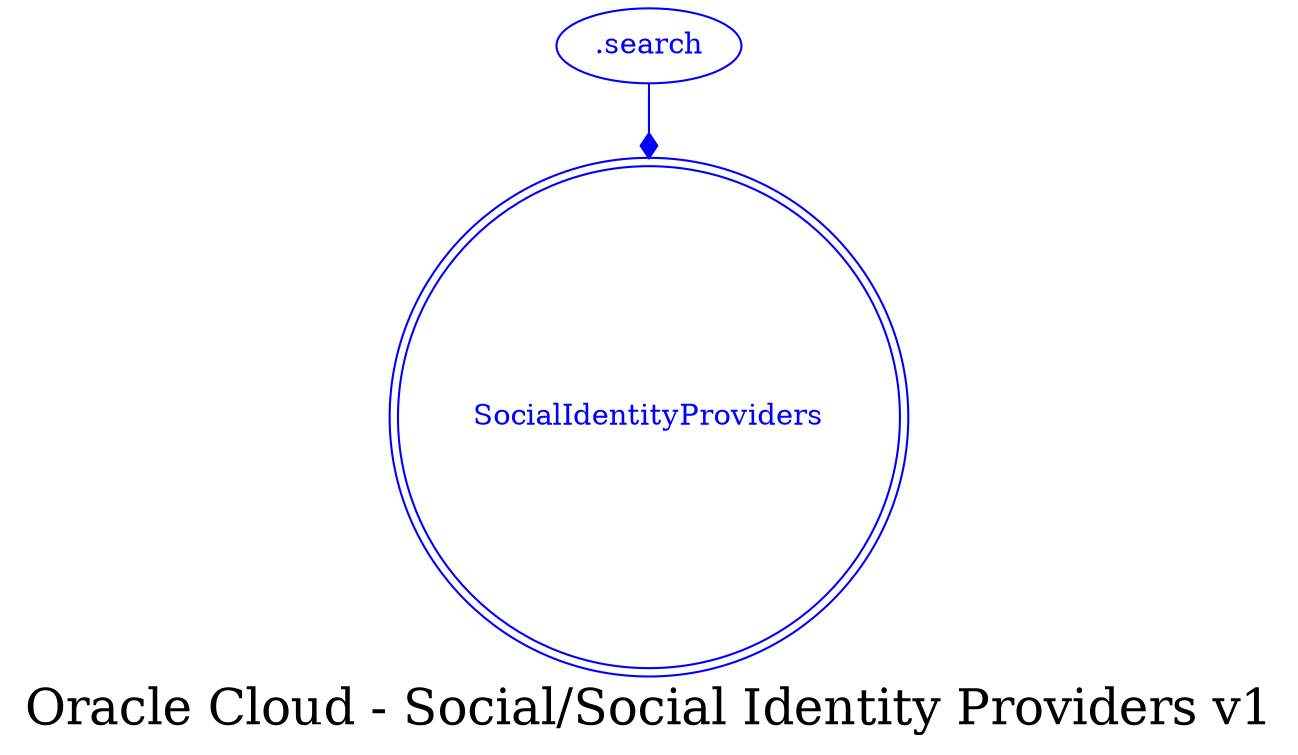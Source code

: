 digraph LexiconGraph {
graph[label="Oracle Cloud - Social/Social Identity Providers v1", fontsize=24]
splines=true
"SocialIdentityProviders" [color=blue, fontcolor=blue, shape=doublecircle]
".search" -> "SocialIdentityProviders" [color=blue, fontcolor=blue, arrowhead=diamond, arrowtail=none]
".search" [color=blue, fontcolor=blue, shape=ellipse]
}
